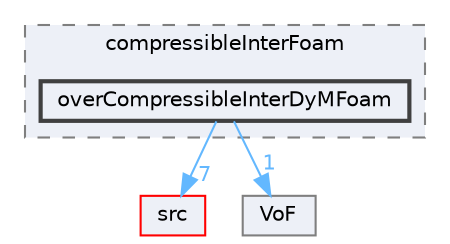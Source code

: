 digraph "applications/solvers/multiphase/compressibleInterFoam/overCompressibleInterDyMFoam"
{
 // LATEX_PDF_SIZE
  bgcolor="transparent";
  edge [fontname=Helvetica,fontsize=10,labelfontname=Helvetica,labelfontsize=10];
  node [fontname=Helvetica,fontsize=10,shape=box,height=0.2,width=0.4];
  compound=true
  subgraph clusterdir_fb05bcc430bbe51efa429e7fa7725607 {
    graph [ bgcolor="#edf0f7", pencolor="grey50", label="compressibleInterFoam", fontname=Helvetica,fontsize=10 style="filled,dashed", URL="dir_fb05bcc430bbe51efa429e7fa7725607.html",tooltip=""]
  dir_278d89187a741fee04bf77d136256002 [label="overCompressibleInterDyMFoam", fillcolor="#edf0f7", color="grey25", style="filled,bold", URL="dir_278d89187a741fee04bf77d136256002.html",tooltip=""];
  }
  dir_68267d1309a1af8e8297ef4c3efbcdba [label="src", fillcolor="#edf0f7", color="red", style="filled", URL="dir_68267d1309a1af8e8297ef4c3efbcdba.html",tooltip=""];
  dir_cfe487b9a1ffbcf0a88127011618677b [label="VoF", fillcolor="#edf0f7", color="grey50", style="filled", URL="dir_cfe487b9a1ffbcf0a88127011618677b.html",tooltip=""];
  dir_278d89187a741fee04bf77d136256002->dir_68267d1309a1af8e8297ef4c3efbcdba [headlabel="7", labeldistance=1.5 headhref="dir_002744_003729.html" href="dir_002744_003729.html" color="steelblue1" fontcolor="steelblue1"];
  dir_278d89187a741fee04bf77d136256002->dir_cfe487b9a1ffbcf0a88127011618677b [headlabel="1", labeldistance=1.5 headhref="dir_002744_004288.html" href="dir_002744_004288.html" color="steelblue1" fontcolor="steelblue1"];
}
